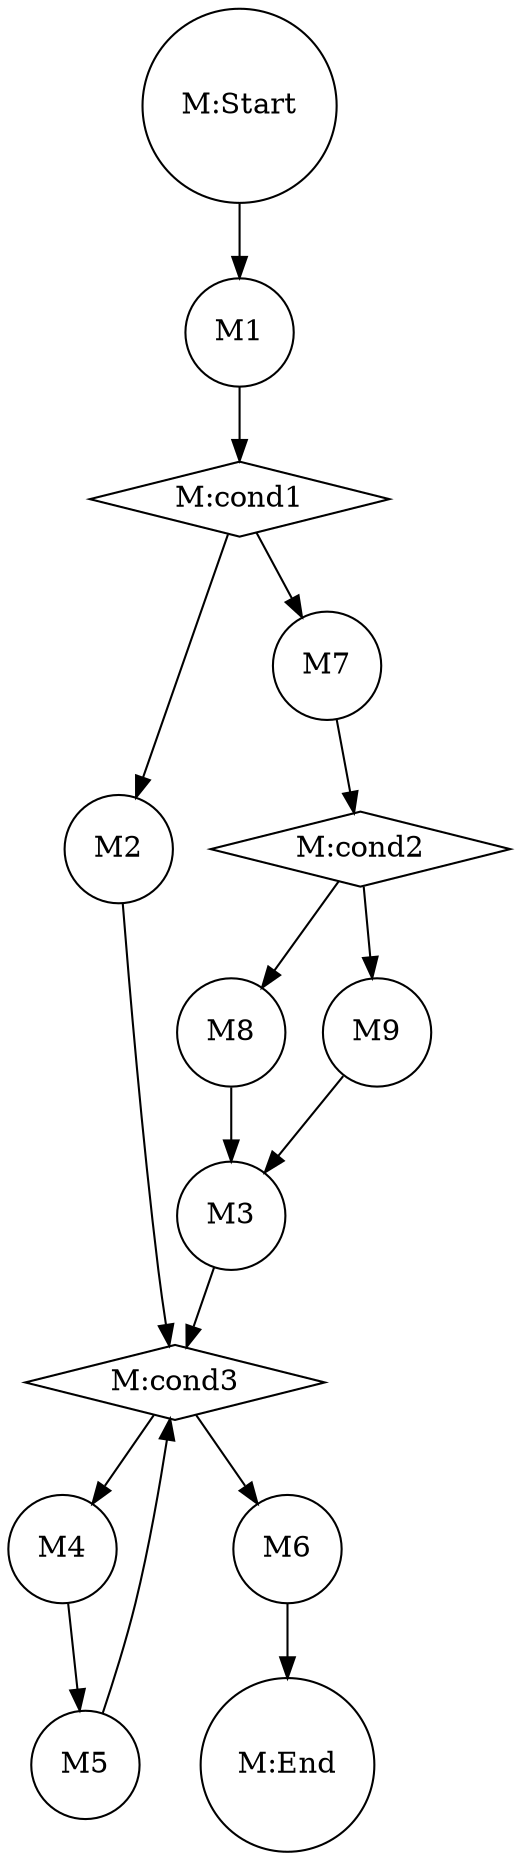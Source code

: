 strict digraph {
  "M:Start" [label="M:Start",shape=circle,type=EntryPoint]
  "M:End" [label="M:End",shape=circle,type=ExitPoint]
  M1 [label=M1,shape=circle,type=FunctionCall]
  "M:cond1" [label="M:cond1",shape=diamond,type=Condition]
  M2 [label=M2,shape=circle,type=FunctionCall]
  M7 [label=M7,shape=circle,type=FunctionCall]
  "M:cond2" [label="M:cond2",shape=diamond,type=Condition]
  M8 [label=M8,shape=circle,type=FunctionCall]
  M9 [label=M9,shape=circle,type=FunctionCall]
  M3 [label=M3,shape=circle,type=FunctionCall]
  "M:cond3" [label="M:cond3",shape=diamond,type=Condition]
  M4 [label=M4,shape=circle,type=FunctionCall]
  M5 [label=M5,shape=circle,type=FunctionCall]
  M6 [label=M6,shape=circle,type=FunctionCall]
  "M:Start" -> M1 [type=control]
  M1 -> "M:cond1" [type=control]
  "M:cond1" -> M2 [type=control]
  "M:cond1" -> M7 [type=control]
  M7 -> "M:cond2" [type=control]
  "M:cond2" -> M8 [type=control]
  "M:cond2" -> M9 [type=control]
  M8 -> M3 [type=control]
  M9 -> M3 [type=control]
  M2 -> "M:cond3" [type=control]
  M3 -> "M:cond3" [type=control]
  "M:cond3" -> M4 [type=control]
  M4 -> M5 [type=control]
  M5 -> "M:cond3" [type=control]
  "M:cond3" -> M6 [type=control]
  M6 -> "M:End" [type=control]
}
